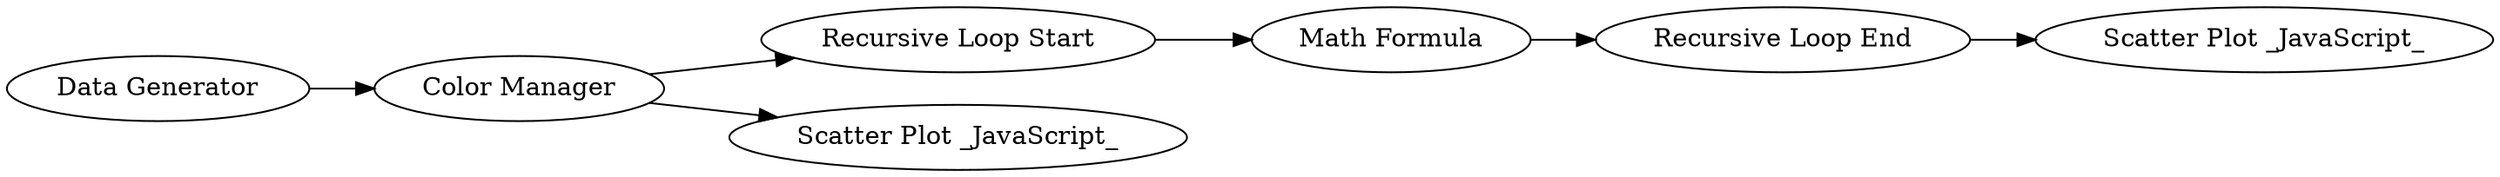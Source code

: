 digraph {
	35 -> 38
	38 -> 37
	26 -> 39
	26 -> 36
	39 -> 35
	23 -> 26
	35 [label="Math Formula"]
	36 [label="Scatter Plot _JavaScript_"]
	23 [label="Data Generator"]
	26 [label="Color Manager"]
	39 [label="Recursive Loop Start"]
	38 [label="Recursive Loop End"]
	37 [label="Scatter Plot _JavaScript_"]
	rankdir=LR
}
